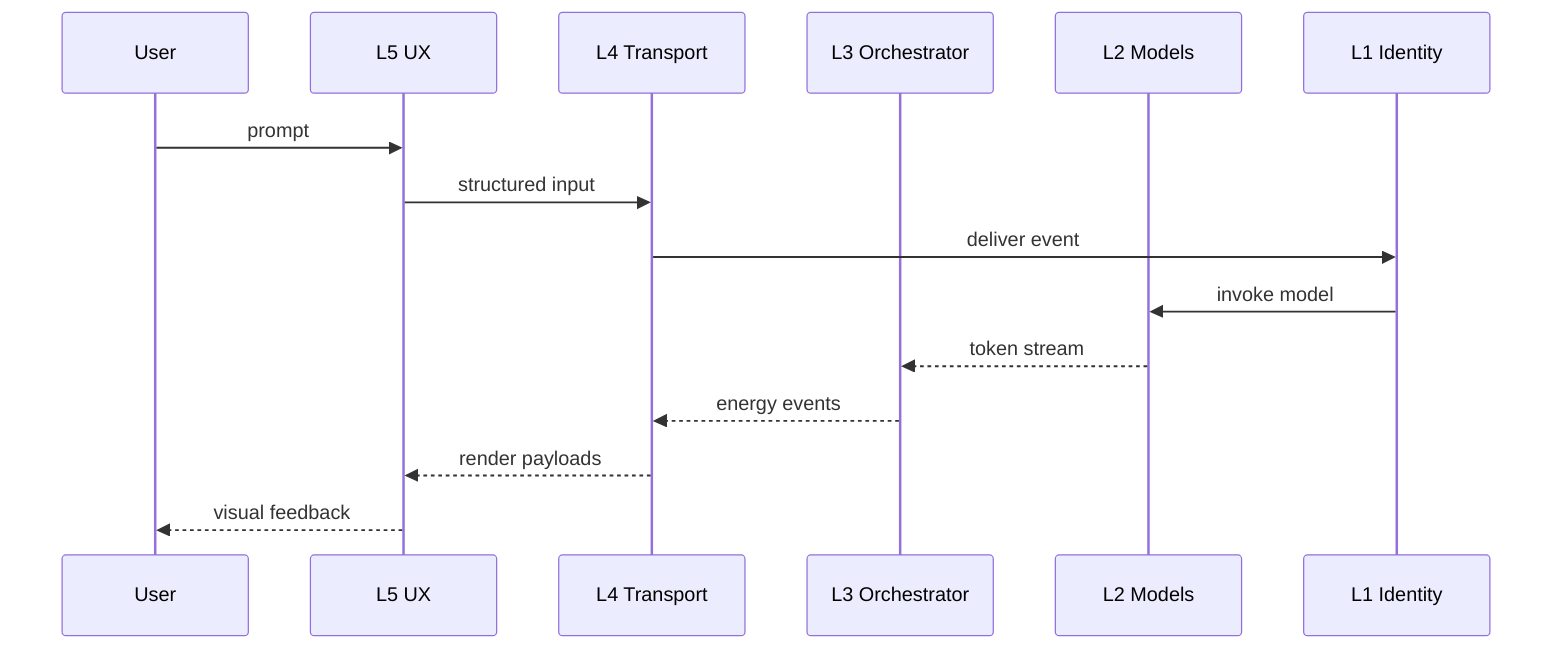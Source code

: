 sequenceDiagram
    participant U as User
    participant L5 as L5 UX
    participant L4 as L4 Transport
    participant L3 as L3 Orchestrator
    participant L2 as L2 Models
    participant L1 as L1 Identity

    U->>L5: prompt
    L5->>L4: structured input
    L4->>L1: deliver event
    L1->>L2: invoke model
    L2-->>L3: token stream
    L3-->>L4: energy events
    L4-->>L5: render payloads
    L5-->>U: visual feedback